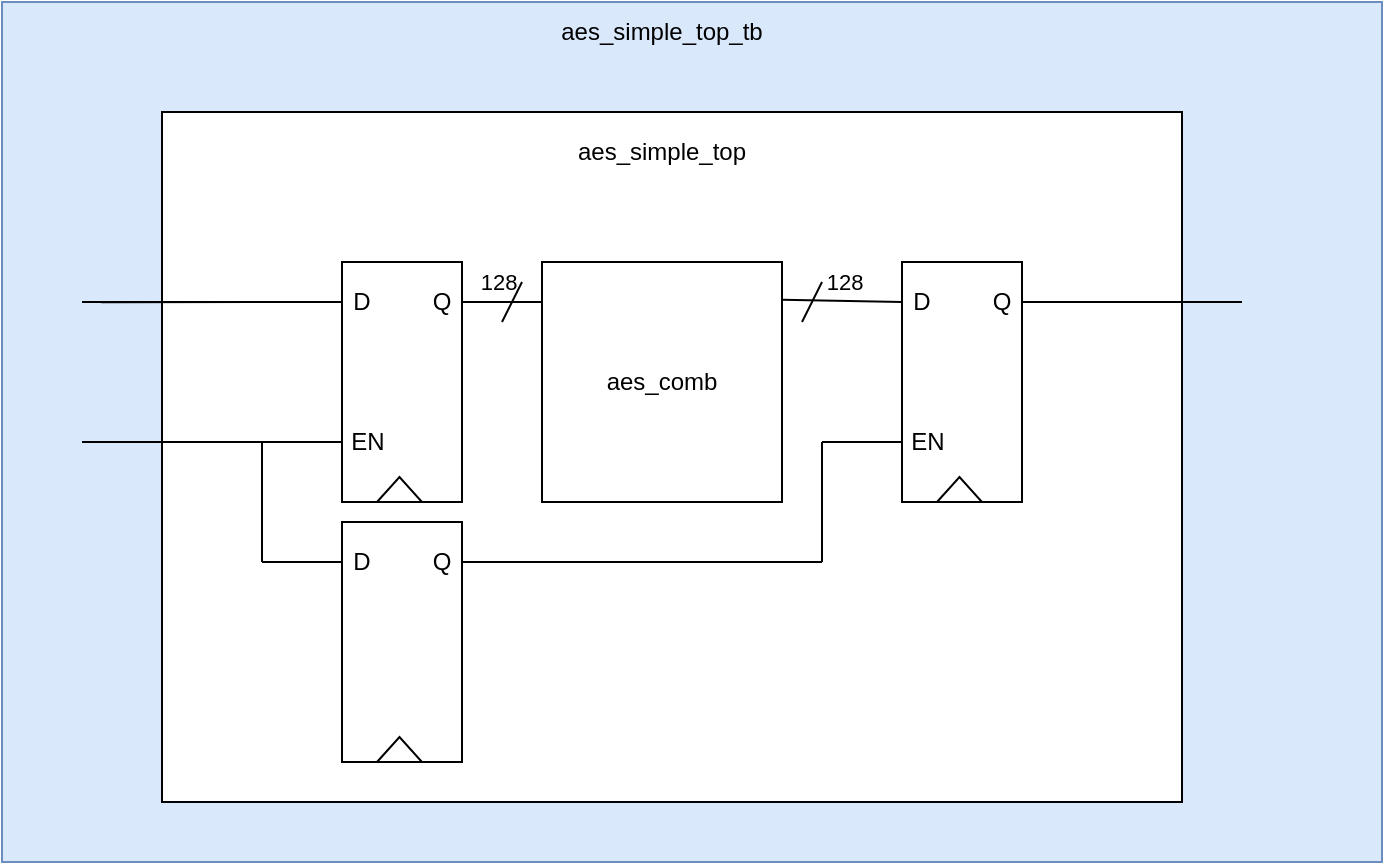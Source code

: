 <mxfile version="26.0.11">
  <diagram name="Page-1" id="-iJloVWFTKeSqvXMnFEB">
    <mxGraphModel dx="1185" dy="651" grid="1" gridSize="10" guides="1" tooltips="1" connect="1" arrows="1" fold="1" page="1" pageScale="1" pageWidth="850" pageHeight="1100" math="0" shadow="0">
      <root>
        <mxCell id="0" />
        <mxCell id="1" parent="0" />
        <mxCell id="BVec7V3Ov85THgR7R8Z2-13" value="" style="rounded=0;whiteSpace=wrap;html=1;fillColor=#dae8fc;strokeColor=#6c8ebf;movable=0;resizable=0;rotatable=0;deletable=0;editable=0;locked=1;connectable=0;" vertex="1" parent="1">
          <mxGeometry x="120" y="320" width="690" height="430" as="geometry" />
        </mxCell>
        <mxCell id="BVec7V3Ov85THgR7R8Z2-11" value="" style="rounded=0;whiteSpace=wrap;html=1;movable=0;resizable=0;rotatable=0;deletable=0;editable=0;locked=1;connectable=0;" vertex="1" parent="1">
          <mxGeometry x="200" y="375" width="510" height="345" as="geometry" />
        </mxCell>
        <mxCell id="JTMz5jNMzuzobVMtBskZ-24" value="" style="group" parent="1" vertex="1" connectable="0">
          <mxGeometry x="250" y="450" width="140" height="120" as="geometry" />
        </mxCell>
        <mxCell id="JTMz5jNMzuzobVMtBskZ-8" value="" style="group" parent="JTMz5jNMzuzobVMtBskZ-24" vertex="1" connectable="0">
          <mxGeometry x="40" width="60" height="120" as="geometry" />
        </mxCell>
        <mxCell id="JTMz5jNMzuzobVMtBskZ-7" value="" style="rounded=0;whiteSpace=wrap;html=1;rotation=-90;" parent="JTMz5jNMzuzobVMtBskZ-8" vertex="1">
          <mxGeometry x="-30" y="30" width="120" height="60" as="geometry" />
        </mxCell>
        <mxCell id="JTMz5jNMzuzobVMtBskZ-5" value="" style="triangle;whiteSpace=wrap;html=1;rotation=-90;container=0;" parent="JTMz5jNMzuzobVMtBskZ-8" vertex="1">
          <mxGeometry x="22.5" y="102.5" width="12.5" height="22.5" as="geometry" />
        </mxCell>
        <mxCell id="JTMz5jNMzuzobVMtBskZ-11" value="D" style="text;html=1;align=center;verticalAlign=middle;whiteSpace=wrap;rounded=0;" parent="JTMz5jNMzuzobVMtBskZ-8" vertex="1">
          <mxGeometry y="10" width="20" height="20" as="geometry" />
        </mxCell>
        <mxCell id="JTMz5jNMzuzobVMtBskZ-16" value="Q" style="text;html=1;align=center;verticalAlign=middle;whiteSpace=wrap;rounded=0;" parent="JTMz5jNMzuzobVMtBskZ-8" vertex="1">
          <mxGeometry x="40" y="10" width="20" height="20" as="geometry" />
        </mxCell>
        <mxCell id="JTMz5jNMzuzobVMtBskZ-23" value="EN" style="text;html=1;align=center;verticalAlign=middle;whiteSpace=wrap;rounded=0;" parent="JTMz5jNMzuzobVMtBskZ-8" vertex="1">
          <mxGeometry x="2.5" y="80" width="20" height="20" as="geometry" />
        </mxCell>
        <mxCell id="JTMz5jNMzuzobVMtBskZ-10" value="" style="endArrow=none;html=1;rounded=0;" parent="JTMz5jNMzuzobVMtBskZ-24" edge="1">
          <mxGeometry width="50" height="50" relative="1" as="geometry">
            <mxPoint x="-90" y="90" as="sourcePoint" />
            <mxPoint x="40" y="90" as="targetPoint" />
          </mxGeometry>
        </mxCell>
        <mxCell id="JTMz5jNMzuzobVMtBskZ-17" value="" style="endArrow=none;html=1;rounded=0;" parent="JTMz5jNMzuzobVMtBskZ-24" edge="1">
          <mxGeometry width="50" height="50" relative="1" as="geometry">
            <mxPoint x="100" y="20" as="sourcePoint" />
            <mxPoint x="140" y="20" as="targetPoint" />
          </mxGeometry>
        </mxCell>
        <mxCell id="BVec7V3Ov85THgR7R8Z2-2" value="128" style="edgeLabel;html=1;align=center;verticalAlign=middle;resizable=0;points=[];" vertex="1" connectable="0" parent="JTMz5jNMzuzobVMtBskZ-17">
          <mxGeometry x="-0.121" y="-1" relative="1" as="geometry">
            <mxPoint y="-11" as="offset" />
          </mxGeometry>
        </mxCell>
        <mxCell id="BVec7V3Ov85THgR7R8Z2-4" value="" style="endArrow=none;html=1;rounded=0;" edge="1" parent="JTMz5jNMzuzobVMtBskZ-24">
          <mxGeometry width="50" height="50" relative="1" as="geometry">
            <mxPoint x="120" y="30" as="sourcePoint" />
            <mxPoint x="130" y="10" as="targetPoint" />
          </mxGeometry>
        </mxCell>
        <mxCell id="JTMz5jNMzuzobVMtBskZ-25" value="" style="group" parent="1" vertex="1" connectable="0">
          <mxGeometry x="530" y="450" width="140" height="120" as="geometry" />
        </mxCell>
        <mxCell id="JTMz5jNMzuzobVMtBskZ-26" value="" style="group" parent="JTMz5jNMzuzobVMtBskZ-25" vertex="1" connectable="0">
          <mxGeometry x="40" width="60" height="120" as="geometry" />
        </mxCell>
        <mxCell id="JTMz5jNMzuzobVMtBskZ-27" value="" style="rounded=0;whiteSpace=wrap;html=1;rotation=-90;" parent="JTMz5jNMzuzobVMtBskZ-26" vertex="1">
          <mxGeometry x="-30" y="30" width="120" height="60" as="geometry" />
        </mxCell>
        <mxCell id="JTMz5jNMzuzobVMtBskZ-28" value="" style="triangle;whiteSpace=wrap;html=1;rotation=-90;container=0;" parent="JTMz5jNMzuzobVMtBskZ-26" vertex="1">
          <mxGeometry x="22.5" y="102.5" width="12.5" height="22.5" as="geometry" />
        </mxCell>
        <mxCell id="JTMz5jNMzuzobVMtBskZ-29" value="D" style="text;html=1;align=center;verticalAlign=middle;whiteSpace=wrap;rounded=0;" parent="JTMz5jNMzuzobVMtBskZ-26" vertex="1">
          <mxGeometry y="10" width="20" height="20" as="geometry" />
        </mxCell>
        <mxCell id="JTMz5jNMzuzobVMtBskZ-30" value="Q" style="text;html=1;align=center;verticalAlign=middle;whiteSpace=wrap;rounded=0;" parent="JTMz5jNMzuzobVMtBskZ-26" vertex="1">
          <mxGeometry x="40" y="10" width="20" height="20" as="geometry" />
        </mxCell>
        <mxCell id="JTMz5jNMzuzobVMtBskZ-31" value="EN" style="text;html=1;align=center;verticalAlign=middle;whiteSpace=wrap;rounded=0;" parent="JTMz5jNMzuzobVMtBskZ-26" vertex="1">
          <mxGeometry x="2.5" y="80" width="20" height="20" as="geometry" />
        </mxCell>
        <mxCell id="JTMz5jNMzuzobVMtBskZ-32" value="" style="endArrow=none;html=1;rounded=0;exitX=1;exitY=0.157;exitDx=0;exitDy=0;exitPerimeter=0;" parent="JTMz5jNMzuzobVMtBskZ-25" edge="1" source="JTMz5jNMzuzobVMtBskZ-35">
          <mxGeometry width="50" height="50" relative="1" as="geometry">
            <mxPoint y="20" as="sourcePoint" />
            <mxPoint x="40" y="20" as="targetPoint" />
          </mxGeometry>
        </mxCell>
        <mxCell id="BVec7V3Ov85THgR7R8Z2-3" value="128" style="edgeLabel;html=1;align=center;verticalAlign=middle;resizable=0;points=[];" vertex="1" connectable="0" parent="JTMz5jNMzuzobVMtBskZ-32">
          <mxGeometry x="0.021" relative="1" as="geometry">
            <mxPoint y="-10" as="offset" />
          </mxGeometry>
        </mxCell>
        <mxCell id="JTMz5jNMzuzobVMtBskZ-33" value="" style="endArrow=none;html=1;rounded=0;" parent="JTMz5jNMzuzobVMtBskZ-25" edge="1">
          <mxGeometry width="50" height="50" relative="1" as="geometry">
            <mxPoint y="90" as="sourcePoint" />
            <mxPoint x="40" y="90" as="targetPoint" />
          </mxGeometry>
        </mxCell>
        <mxCell id="JTMz5jNMzuzobVMtBskZ-34" value="" style="endArrow=none;html=1;rounded=0;" parent="JTMz5jNMzuzobVMtBskZ-25" edge="1">
          <mxGeometry width="50" height="50" relative="1" as="geometry">
            <mxPoint x="100" y="20" as="sourcePoint" />
            <mxPoint x="210" y="20" as="targetPoint" />
          </mxGeometry>
        </mxCell>
        <mxCell id="JTMz5jNMzuzobVMtBskZ-35" value="aes_comb" style="whiteSpace=wrap;html=1;aspect=fixed;" parent="1" vertex="1">
          <mxGeometry x="390" y="450" width="120" height="120" as="geometry" />
        </mxCell>
        <mxCell id="BVec7V3Ov85THgR7R8Z2-10" value="" style="endArrow=none;html=1;rounded=0;" edge="1" parent="1">
          <mxGeometry width="50" height="50" relative="1" as="geometry">
            <mxPoint x="520" y="480" as="sourcePoint" />
            <mxPoint x="530" y="460" as="targetPoint" />
          </mxGeometry>
        </mxCell>
        <mxCell id="BVec7V3Ov85THgR7R8Z2-12" value="aes_simple_top" style="text;html=1;align=center;verticalAlign=middle;whiteSpace=wrap;rounded=0;" vertex="1" parent="1">
          <mxGeometry x="395" y="380" width="110" height="30" as="geometry" />
        </mxCell>
        <mxCell id="BVec7V3Ov85THgR7R8Z2-14" value="aes_simple_top_tb" style="text;html=1;align=center;verticalAlign=middle;whiteSpace=wrap;rounded=0;" vertex="1" parent="1">
          <mxGeometry x="395" y="320" width="110" height="30" as="geometry" />
        </mxCell>
        <mxCell id="BVec7V3Ov85THgR7R8Z2-15" value="" style="group" vertex="1" connectable="0" parent="1">
          <mxGeometry x="250" y="580" width="140" height="120" as="geometry" />
        </mxCell>
        <mxCell id="BVec7V3Ov85THgR7R8Z2-16" value="" style="group" vertex="1" connectable="0" parent="BVec7V3Ov85THgR7R8Z2-15">
          <mxGeometry x="40" width="60" height="120" as="geometry" />
        </mxCell>
        <mxCell id="BVec7V3Ov85THgR7R8Z2-17" value="" style="rounded=0;whiteSpace=wrap;html=1;rotation=-90;" vertex="1" parent="BVec7V3Ov85THgR7R8Z2-16">
          <mxGeometry x="-30" y="30" width="120" height="60" as="geometry" />
        </mxCell>
        <mxCell id="BVec7V3Ov85THgR7R8Z2-18" value="" style="triangle;whiteSpace=wrap;html=1;rotation=-90;container=0;" vertex="1" parent="BVec7V3Ov85THgR7R8Z2-16">
          <mxGeometry x="22.5" y="102.5" width="12.5" height="22.5" as="geometry" />
        </mxCell>
        <mxCell id="BVec7V3Ov85THgR7R8Z2-19" value="D" style="text;html=1;align=center;verticalAlign=middle;whiteSpace=wrap;rounded=0;" vertex="1" parent="BVec7V3Ov85THgR7R8Z2-16">
          <mxGeometry y="10" width="20" height="20" as="geometry" />
        </mxCell>
        <mxCell id="BVec7V3Ov85THgR7R8Z2-20" value="Q" style="text;html=1;align=center;verticalAlign=middle;whiteSpace=wrap;rounded=0;" vertex="1" parent="BVec7V3Ov85THgR7R8Z2-16">
          <mxGeometry x="40" y="10" width="20" height="20" as="geometry" />
        </mxCell>
        <mxCell id="BVec7V3Ov85THgR7R8Z2-22" value="" style="endArrow=none;html=1;rounded=0;" edge="1" parent="BVec7V3Ov85THgR7R8Z2-15">
          <mxGeometry width="50" height="50" relative="1" as="geometry">
            <mxPoint y="20" as="sourcePoint" />
            <mxPoint x="40" y="20" as="targetPoint" />
          </mxGeometry>
        </mxCell>
        <mxCell id="BVec7V3Ov85THgR7R8Z2-24" value="" style="endArrow=none;html=1;rounded=0;" edge="1" parent="BVec7V3Ov85THgR7R8Z2-15">
          <mxGeometry width="50" height="50" relative="1" as="geometry">
            <mxPoint x="100" y="20" as="sourcePoint" />
            <mxPoint x="280" y="20" as="targetPoint" />
          </mxGeometry>
        </mxCell>
        <mxCell id="BVec7V3Ov85THgR7R8Z2-27" value="" style="endArrow=none;html=1;rounded=0;" edge="1" parent="BVec7V3Ov85THgR7R8Z2-15">
          <mxGeometry width="50" height="50" relative="1" as="geometry">
            <mxPoint y="20" as="sourcePoint" />
            <mxPoint y="-40" as="targetPoint" />
          </mxGeometry>
        </mxCell>
        <mxCell id="JTMz5jNMzuzobVMtBskZ-9" value="" style="endArrow=none;html=1;rounded=0;exitX=0.072;exitY=0.349;exitDx=0;exitDy=0;exitPerimeter=0;" parent="1" edge="1" source="BVec7V3Ov85THgR7R8Z2-13">
          <mxGeometry width="50" height="50" relative="1" as="geometry">
            <mxPoint x="250" y="470" as="sourcePoint" />
            <mxPoint x="290" y="470" as="targetPoint" />
          </mxGeometry>
        </mxCell>
        <mxCell id="BVec7V3Ov85THgR7R8Z2-31" value="" style="endArrow=none;html=1;rounded=0;" edge="1" parent="1">
          <mxGeometry width="50" height="50" relative="1" as="geometry">
            <mxPoint x="160" y="470" as="sourcePoint" />
            <mxPoint x="290" y="470" as="targetPoint" />
          </mxGeometry>
        </mxCell>
        <mxCell id="BVec7V3Ov85THgR7R8Z2-32" value="" style="endArrow=none;html=1;rounded=0;" edge="1" parent="1">
          <mxGeometry width="50" height="50" relative="1" as="geometry">
            <mxPoint x="530" y="600" as="sourcePoint" />
            <mxPoint x="530" y="540" as="targetPoint" />
          </mxGeometry>
        </mxCell>
      </root>
    </mxGraphModel>
  </diagram>
</mxfile>
